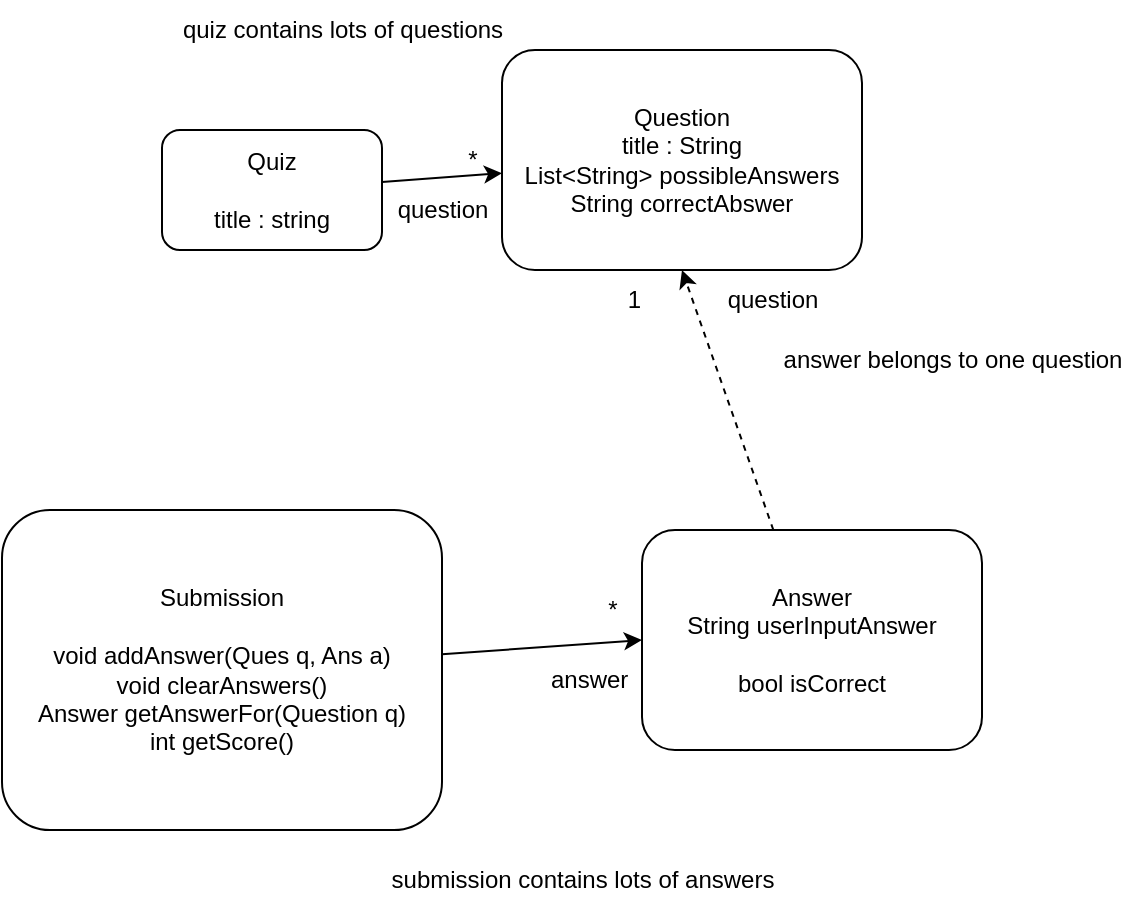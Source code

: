 <mxfile>
    <diagram id="bnWZsEa4VWdFv8ONVdQi" name="Page-1">
        <mxGraphModel dx="1546" dy="799" grid="1" gridSize="10" guides="1" tooltips="1" connect="1" arrows="1" fold="1" page="1" pageScale="1" pageWidth="850" pageHeight="1100" math="0" shadow="0">
            <root>
                <mxCell id="0"/>
                <mxCell id="1" parent="0"/>
                <mxCell id="4" style="edgeStyle=none;html=1;" edge="1" parent="1" source="2" target="3">
                    <mxGeometry relative="1" as="geometry"/>
                </mxCell>
                <mxCell id="2" value="Quiz&lt;br&gt;&lt;br&gt;title : string" style="rounded=1;whiteSpace=wrap;html=1;" vertex="1" parent="1">
                    <mxGeometry x="20" y="350" width="110" height="60" as="geometry"/>
                </mxCell>
                <mxCell id="3" value="Question&lt;br&gt;title : String&lt;br&gt;List&amp;lt;String&amp;gt; possibleAnswers&lt;br&gt;String correctAbswer" style="rounded=1;whiteSpace=wrap;html=1;" vertex="1" parent="1">
                    <mxGeometry x="190" y="310" width="180" height="110" as="geometry"/>
                </mxCell>
                <mxCell id="8" style="edgeStyle=none;html=1;rounded=1;strokeColor=none;startArrow=none;" edge="1" parent="1" source="10" target="3">
                    <mxGeometry relative="1" as="geometry"/>
                </mxCell>
                <mxCell id="9" style="edgeStyle=none;rounded=1;html=1;entryX=0.5;entryY=1;entryDx=0;entryDy=0;dashed=1;" edge="1" parent="1" source="5" target="3">
                    <mxGeometry relative="1" as="geometry"/>
                </mxCell>
                <mxCell id="5" value="Answer&lt;br&gt;String userInputAnswer&lt;br&gt;&lt;br&gt;bool isCorrect" style="rounded=1;whiteSpace=wrap;html=1;" vertex="1" parent="1">
                    <mxGeometry x="260" y="550" width="170" height="110" as="geometry"/>
                </mxCell>
                <mxCell id="7" style="edgeStyle=none;html=1;entryX=0;entryY=0.5;entryDx=0;entryDy=0;" edge="1" parent="1" source="6" target="5">
                    <mxGeometry relative="1" as="geometry"/>
                </mxCell>
                <mxCell id="6" value="Submission&lt;br&gt;&lt;br&gt;void addAnswer(Ques q, Ans a)&lt;br&gt;void clearAnswers()&lt;br&gt;Answer getAnswerFor(Question q)&lt;br&gt;int getScore()" style="rounded=1;whiteSpace=wrap;html=1;" vertex="1" parent="1">
                    <mxGeometry x="-60" y="540" width="220" height="160" as="geometry"/>
                </mxCell>
                <mxCell id="11" value="" style="edgeStyle=none;html=1;rounded=1;strokeColor=none;endArrow=none;" edge="1" parent="1" source="5" target="10">
                    <mxGeometry relative="1" as="geometry">
                        <mxPoint x="330.104" y="550" as="sourcePoint"/>
                        <mxPoint x="294.896" y="420" as="targetPoint"/>
                    </mxGeometry>
                </mxCell>
                <mxCell id="10" value="1&amp;nbsp; &amp;nbsp; &amp;nbsp; &amp;nbsp; &amp;nbsp; &amp;nbsp; &amp;nbsp;question" style="text;html=1;align=center;verticalAlign=middle;resizable=0;points=[];autosize=1;strokeColor=none;fillColor=none;" vertex="1" parent="1">
                    <mxGeometry x="240" y="420" width="120" height="30" as="geometry"/>
                </mxCell>
                <mxCell id="12" value="answer&amp;nbsp;" style="text;html=1;align=center;verticalAlign=middle;resizable=0;points=[];autosize=1;strokeColor=none;fillColor=none;" vertex="1" parent="1">
                    <mxGeometry x="200" y="610" width="70" height="30" as="geometry"/>
                </mxCell>
                <mxCell id="14" value="*" style="text;html=1;align=center;verticalAlign=middle;resizable=0;points=[];autosize=1;strokeColor=none;fillColor=none;" vertex="1" parent="1">
                    <mxGeometry x="230" y="575" width="30" height="30" as="geometry"/>
                </mxCell>
                <mxCell id="15" value="*" style="text;html=1;align=center;verticalAlign=middle;resizable=0;points=[];autosize=1;strokeColor=none;fillColor=none;" vertex="1" parent="1">
                    <mxGeometry x="160" y="350" width="30" height="30" as="geometry"/>
                </mxCell>
                <mxCell id="16" value="question" style="text;html=1;align=center;verticalAlign=middle;resizable=0;points=[];autosize=1;strokeColor=none;fillColor=none;" vertex="1" parent="1">
                    <mxGeometry x="125" y="375" width="70" height="30" as="geometry"/>
                </mxCell>
                <mxCell id="17" value="quiz contains lots of questions" style="text;html=1;align=center;verticalAlign=middle;resizable=0;points=[];autosize=1;strokeColor=none;fillColor=none;" vertex="1" parent="1">
                    <mxGeometry x="20" y="285" width="180" height="30" as="geometry"/>
                </mxCell>
                <mxCell id="18" value="submission contains lots of answers" style="text;html=1;align=center;verticalAlign=middle;resizable=0;points=[];autosize=1;strokeColor=none;fillColor=none;" vertex="1" parent="1">
                    <mxGeometry x="125" y="710" width="210" height="30" as="geometry"/>
                </mxCell>
                <mxCell id="19" value="answer belongs to one question" style="text;html=1;align=center;verticalAlign=middle;resizable=0;points=[];autosize=1;strokeColor=none;fillColor=none;" vertex="1" parent="1">
                    <mxGeometry x="320" y="450" width="190" height="30" as="geometry"/>
                </mxCell>
            </root>
        </mxGraphModel>
    </diagram>
</mxfile>